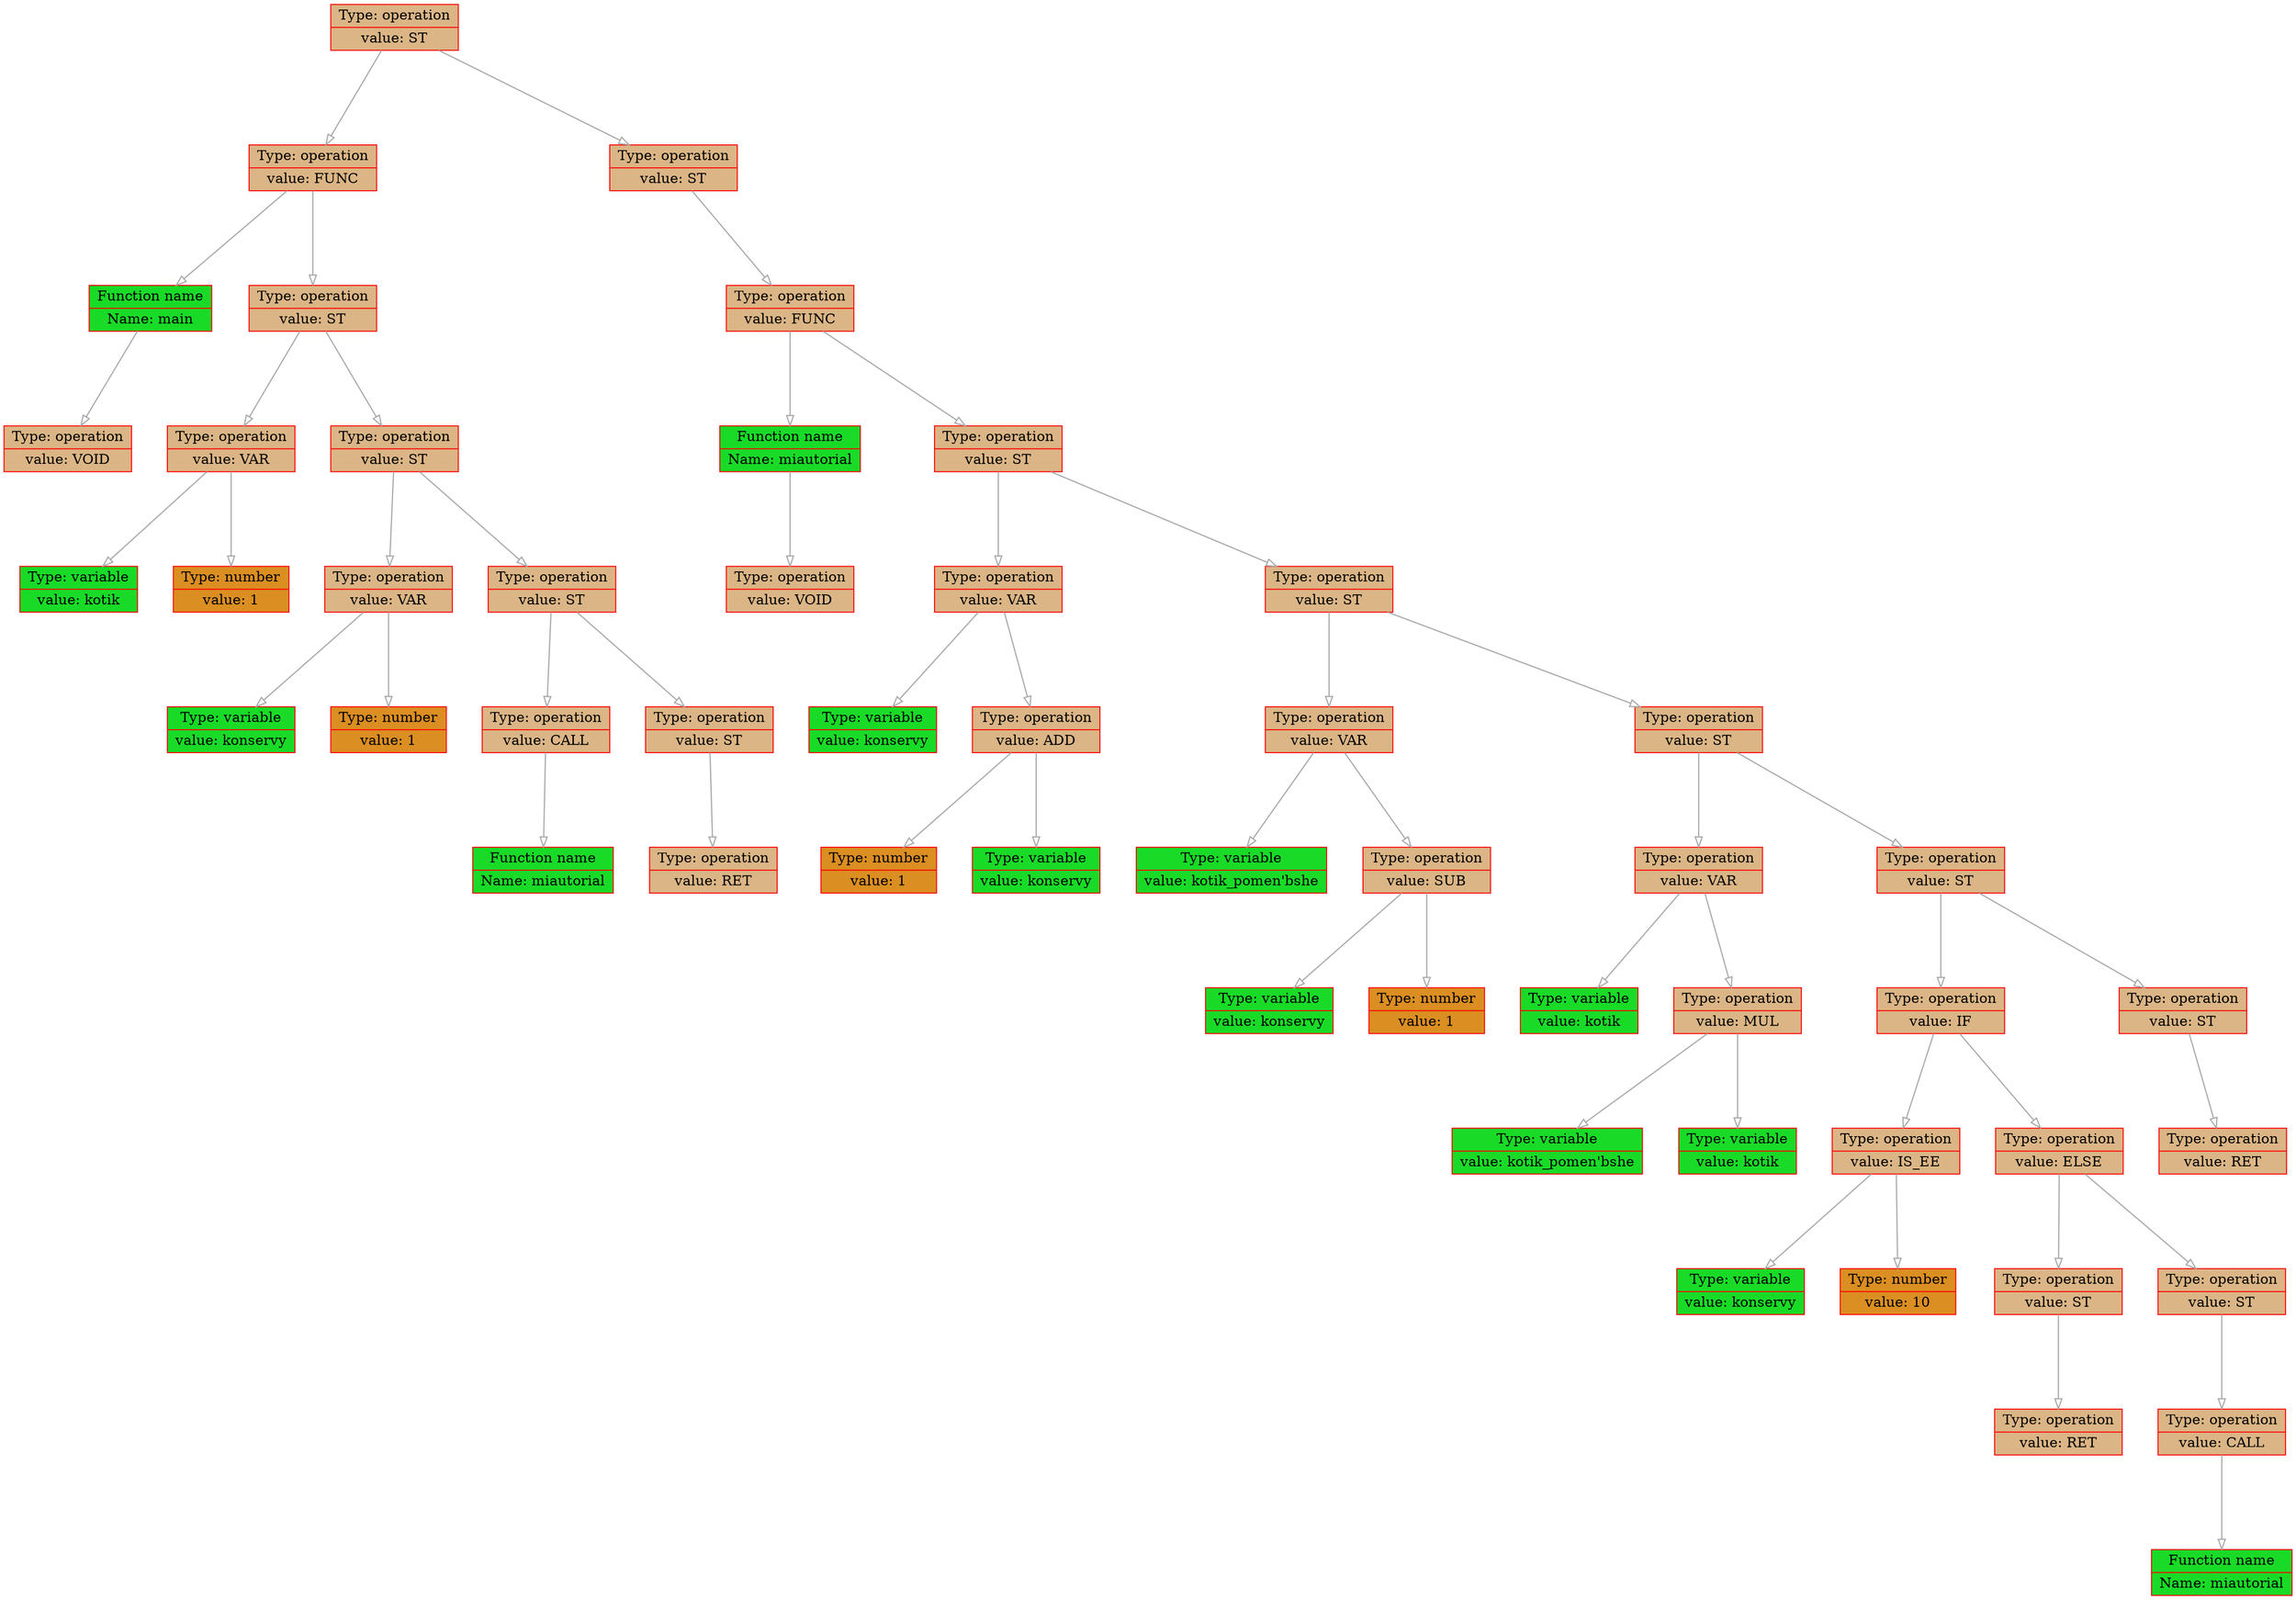 
    digraph g {
        dpi      = 200;
        fontname = "Comic Sans MS";
        fontsize = 20;
        rankdir   =  TB;
        edge [color = darkgrey, arrowhead = onormal, arrowsize = 1, penwidth = 1.2]
        graph[fillcolor = lightgreen, ranksep = 1.3, nodesep = 0.5,
        style = "rounded, filled",color = green, penwidth = 2]

    Node0000023fae55a090[shape=record, width=0.2, style="filled", color="red", fillcolor="#DBB585",label=" {Type: operation | value: ST}"] 
 
Node0000023fae559c20[shape=record, width=0.2, style="filled", color="red", fillcolor="#DBB585",label=" {Type: operation | value: FUNC}"] 
 
Node0000023fae559840[shape=record, width=0.2, style="filled", color="red", fillcolor="#19DB27",label=" {Function name | Name: main}"] 
 
Node0000023fae559810[shape=record, width=0.2, style="filled", color="red", fillcolor="#DBB585",label=" {Type: operation | value: VOID}"] 
 
Node0000023fae559d70[shape=record, width=0.2, style="filled", color="red", fillcolor="#DBB585",label=" {Type: operation | value: ST}"] 
 
Node0000023fae5598d0[shape=record, width=0.2, style="filled", color="red", fillcolor="#DBB585",label=" {Type: operation | value: VAR}"] 
 
Node0000023fae559870[shape=record, width=0.2, style="filled", color="red", fillcolor="#19DB27",label=" {Type: variable | value: kotik}"] 
 
Node0000023fae5598a0[shape=record, width=0.2, style="filled", color="red", fillcolor="#DB8E21",label=" {Type: number | value: 1}"] 
 
Node0000023fae559a80[shape=record, width=0.2, style="filled", color="red", fillcolor="#DBB585",label=" {Type: operation | value: ST}"] 
 
Node0000023fae559960[shape=record, width=0.2, style="filled", color="red", fillcolor="#DBB585",label=" {Type: operation | value: VAR}"] 
 
Node0000023fae559900[shape=record, width=0.2, style="filled", color="red", fillcolor="#19DB27",label=" {Type: variable | value: konservy}"] 
 
Node0000023fae559930[shape=record, width=0.2, style="filled", color="red", fillcolor="#DB8E21",label=" {Type: number | value: 1}"] 
 
Node0000023fae559a50[shape=record, width=0.2, style="filled", color="red", fillcolor="#DBB585",label=" {Type: operation | value: ST}"] 
 
Node0000023fae5599c0[shape=record, width=0.2, style="filled", color="red", fillcolor="#DBB585",label=" {Type: operation | value: CALL}"] 
 
Node0000023fae559990[shape=record, width=0.2, style="filled", color="red", fillcolor="#19DB27",label=" {Function name | Name: miautorial}"] 
 
Node0000023fae559a20[shape=record, width=0.2, style="filled", color="red", fillcolor="#DBB585",label=" {Type: operation | value: ST}"] 
 
Node0000023fae5599f0[shape=record, width=0.2, style="filled", color="red", fillcolor="#DBB585",label=" {Type: operation | value: RET}"] 
 
Node0000023fae55a030[shape=record, width=0.2, style="filled", color="red", fillcolor="#DBB585",label=" {Type: operation | value: ST}"] 
 
Node0000023fae559f40[shape=record, width=0.2, style="filled", color="red", fillcolor="#DBB585",label=" {Type: operation | value: FUNC}"] 
 
Node0000023fae559dd0[shape=record, width=0.2, style="filled", color="red", fillcolor="#19DB27",label=" {Function name | Name: miautorial}"] 
 
Node0000023fae559da0[shape=record, width=0.2, style="filled", color="red", fillcolor="#DBB585",label=" {Type: operation | value: VOID}"] 
 
Node0000023fae559f10[shape=record, width=0.2, style="filled", color="red", fillcolor="#DBB585",label=" {Type: operation | value: ST}"] 
 
Node0000023fae559ce0[shape=record, width=0.2, style="filled", color="red", fillcolor="#DBB585",label=" {Type: operation | value: VAR}"] 
 
Node0000023fae559b30[shape=record, width=0.2, style="filled", color="red", fillcolor="#19DB27",label=" {Type: variable | value: konservy}"] 
 
Node0000023fae559bc0[shape=record, width=0.2, style="filled", color="red", fillcolor="#DBB585",label=" {Type: operation | value: ADD}"] 
 
Node0000023fae559b60[shape=record, width=0.2, style="filled", color="red", fillcolor="#DB8E21",label=" {Type: number | value: 1}"] 
 
Node0000023fae559e00[shape=record, width=0.2, style="filled", color="red", fillcolor="#19DB27",label=" {Type: variable | value: konservy}"] 
 
Node0000023fae55a360[shape=record, width=0.2, style="filled", color="red", fillcolor="#DBB585",label=" {Type: operation | value: ST}"] 
 
Node0000023fae559b90[shape=record, width=0.2, style="filled", color="red", fillcolor="#DBB585",label=" {Type: operation | value: VAR}"] 
 
Node0000023fae559e60[shape=record, width=0.2, style="filled", color="red", fillcolor="#19DB27",label=" {Type: variable | value: kotik_pomen'bshe}"] 
 
Node0000023fae559b00[shape=record, width=0.2, style="filled", color="red", fillcolor="#DBB585",label=" {Type: operation | value: SUB}"] 
 
Node0000023fae559c50[shape=record, width=0.2, style="filled", color="red", fillcolor="#19DB27",label=" {Type: variable | value: konservy}"] 
 
Node0000023fae559c80[shape=record, width=0.2, style="filled", color="red", fillcolor="#DB8E21",label=" {Type: number | value: 1}"] 
 
Node0000023fae559fd0[shape=record, width=0.2, style="filled", color="red", fillcolor="#DBB585",label=" {Type: operation | value: ST}"] 
 
Node0000023fae559e30[shape=record, width=0.2, style="filled", color="red", fillcolor="#DBB585",label=" {Type: operation | value: VAR}"] 
 
Node0000023fae559bf0[shape=record, width=0.2, style="filled", color="red", fillcolor="#19DB27",label=" {Type: variable | value: kotik}"] 
 
Node0000023fae559d40[shape=record, width=0.2, style="filled", color="red", fillcolor="#DBB585",label=" {Type: operation | value: MUL}"] 
 
Node0000023fae559cb0[shape=record, width=0.2, style="filled", color="red", fillcolor="#19DB27",label=" {Type: variable | value: kotik_pomen'bshe}"] 
 
Node0000023fae559d10[shape=record, width=0.2, style="filled", color="red", fillcolor="#19DB27",label=" {Type: variable | value: kotik}"] 
 
Node0000023fae55a300[shape=record, width=0.2, style="filled", color="red", fillcolor="#DBB585",label=" {Type: operation | value: ST}"] 
 
Node0000023fae55a2d0[shape=record, width=0.2, style="filled", color="red", fillcolor="#DBB585",label=" {Type: operation | value: IF}"] 
 
Node0000023fae55a0f0[shape=record, width=0.2, style="filled", color="red", fillcolor="#DBB585",label=" {Type: operation | value: IS_EE}"] 
 
Node0000023fae559fa0[shape=record, width=0.2, style="filled", color="red", fillcolor="#19DB27",label=" {Type: variable | value: konservy}"] 
 
Node0000023fae55a1b0[shape=record, width=0.2, style="filled", color="red", fillcolor="#DB8E21",label=" {Type: number | value: 10}"] 
 
Node0000023fae55a000[shape=record, width=0.2, style="filled", color="red", fillcolor="#DBB585",label=" {Type: operation | value: ELSE}"] 
 
Node0000023fae55a690[shape=record, width=0.2, style="filled", color="red", fillcolor="#DBB585",label=" {Type: operation | value: ST}"] 
 
Node0000023fae55a270[shape=record, width=0.2, style="filled", color="red", fillcolor="#DBB585",label=" {Type: operation | value: RET}"] 
 
Node0000023fae559f70[shape=record, width=0.2, style="filled", color="red", fillcolor="#DBB585",label=" {Type: operation | value: ST}"] 
 
Node0000023fae55a2a0[shape=record, width=0.2, style="filled", color="red", fillcolor="#DBB585",label=" {Type: operation | value: CALL}"] 
 
Node0000023fae55a060[shape=record, width=0.2, style="filled", color="red", fillcolor="#19DB27",label=" {Function name | Name: miautorial}"] 
 
Node0000023fae55a540[shape=record, width=0.2, style="filled", color="red", fillcolor="#DBB585",label=" {Type: operation | value: ST}"] 
 
Node0000023fae55a600[shape=record, width=0.2, style="filled", color="red", fillcolor="#DBB585",label=" {Type: operation | value: RET}"] 
 
Node0000023fae55a090->Node0000023fae559c20
Node0000023fae559c20->Node0000023fae559840
Node0000023fae559840->Node0000023fae559810
Node0000023fae559c20->Node0000023fae559d70
Node0000023fae559d70->Node0000023fae5598d0
Node0000023fae5598d0->Node0000023fae559870
Node0000023fae5598d0->Node0000023fae5598a0
Node0000023fae559d70->Node0000023fae559a80
Node0000023fae559a80->Node0000023fae559960
Node0000023fae559960->Node0000023fae559900
Node0000023fae559960->Node0000023fae559930
Node0000023fae559a80->Node0000023fae559a50
Node0000023fae559a50->Node0000023fae5599c0
Node0000023fae5599c0->Node0000023fae559990
Node0000023fae559a50->Node0000023fae559a20
Node0000023fae559a20->Node0000023fae5599f0
Node0000023fae55a090->Node0000023fae55a030
Node0000023fae55a030->Node0000023fae559f40
Node0000023fae559f40->Node0000023fae559dd0
Node0000023fae559dd0->Node0000023fae559da0
Node0000023fae559f40->Node0000023fae559f10
Node0000023fae559f10->Node0000023fae559ce0
Node0000023fae559ce0->Node0000023fae559b30
Node0000023fae559ce0->Node0000023fae559bc0
Node0000023fae559bc0->Node0000023fae559b60
Node0000023fae559bc0->Node0000023fae559e00
Node0000023fae559f10->Node0000023fae55a360
Node0000023fae55a360->Node0000023fae559b90
Node0000023fae559b90->Node0000023fae559e60
Node0000023fae559b90->Node0000023fae559b00
Node0000023fae559b00->Node0000023fae559c50
Node0000023fae559b00->Node0000023fae559c80
Node0000023fae55a360->Node0000023fae559fd0
Node0000023fae559fd0->Node0000023fae559e30
Node0000023fae559e30->Node0000023fae559bf0
Node0000023fae559e30->Node0000023fae559d40
Node0000023fae559d40->Node0000023fae559cb0
Node0000023fae559d40->Node0000023fae559d10
Node0000023fae559fd0->Node0000023fae55a300
Node0000023fae55a300->Node0000023fae55a2d0
Node0000023fae55a2d0->Node0000023fae55a0f0
Node0000023fae55a0f0->Node0000023fae559fa0
Node0000023fae55a0f0->Node0000023fae55a1b0
Node0000023fae55a2d0->Node0000023fae55a000
Node0000023fae55a000->Node0000023fae55a690
Node0000023fae55a690->Node0000023fae55a270
Node0000023fae55a000->Node0000023fae559f70
Node0000023fae559f70->Node0000023fae55a2a0
Node0000023fae55a2a0->Node0000023fae55a060
Node0000023fae55a300->Node0000023fae55a540
Node0000023fae55a540->Node0000023fae55a600
}
